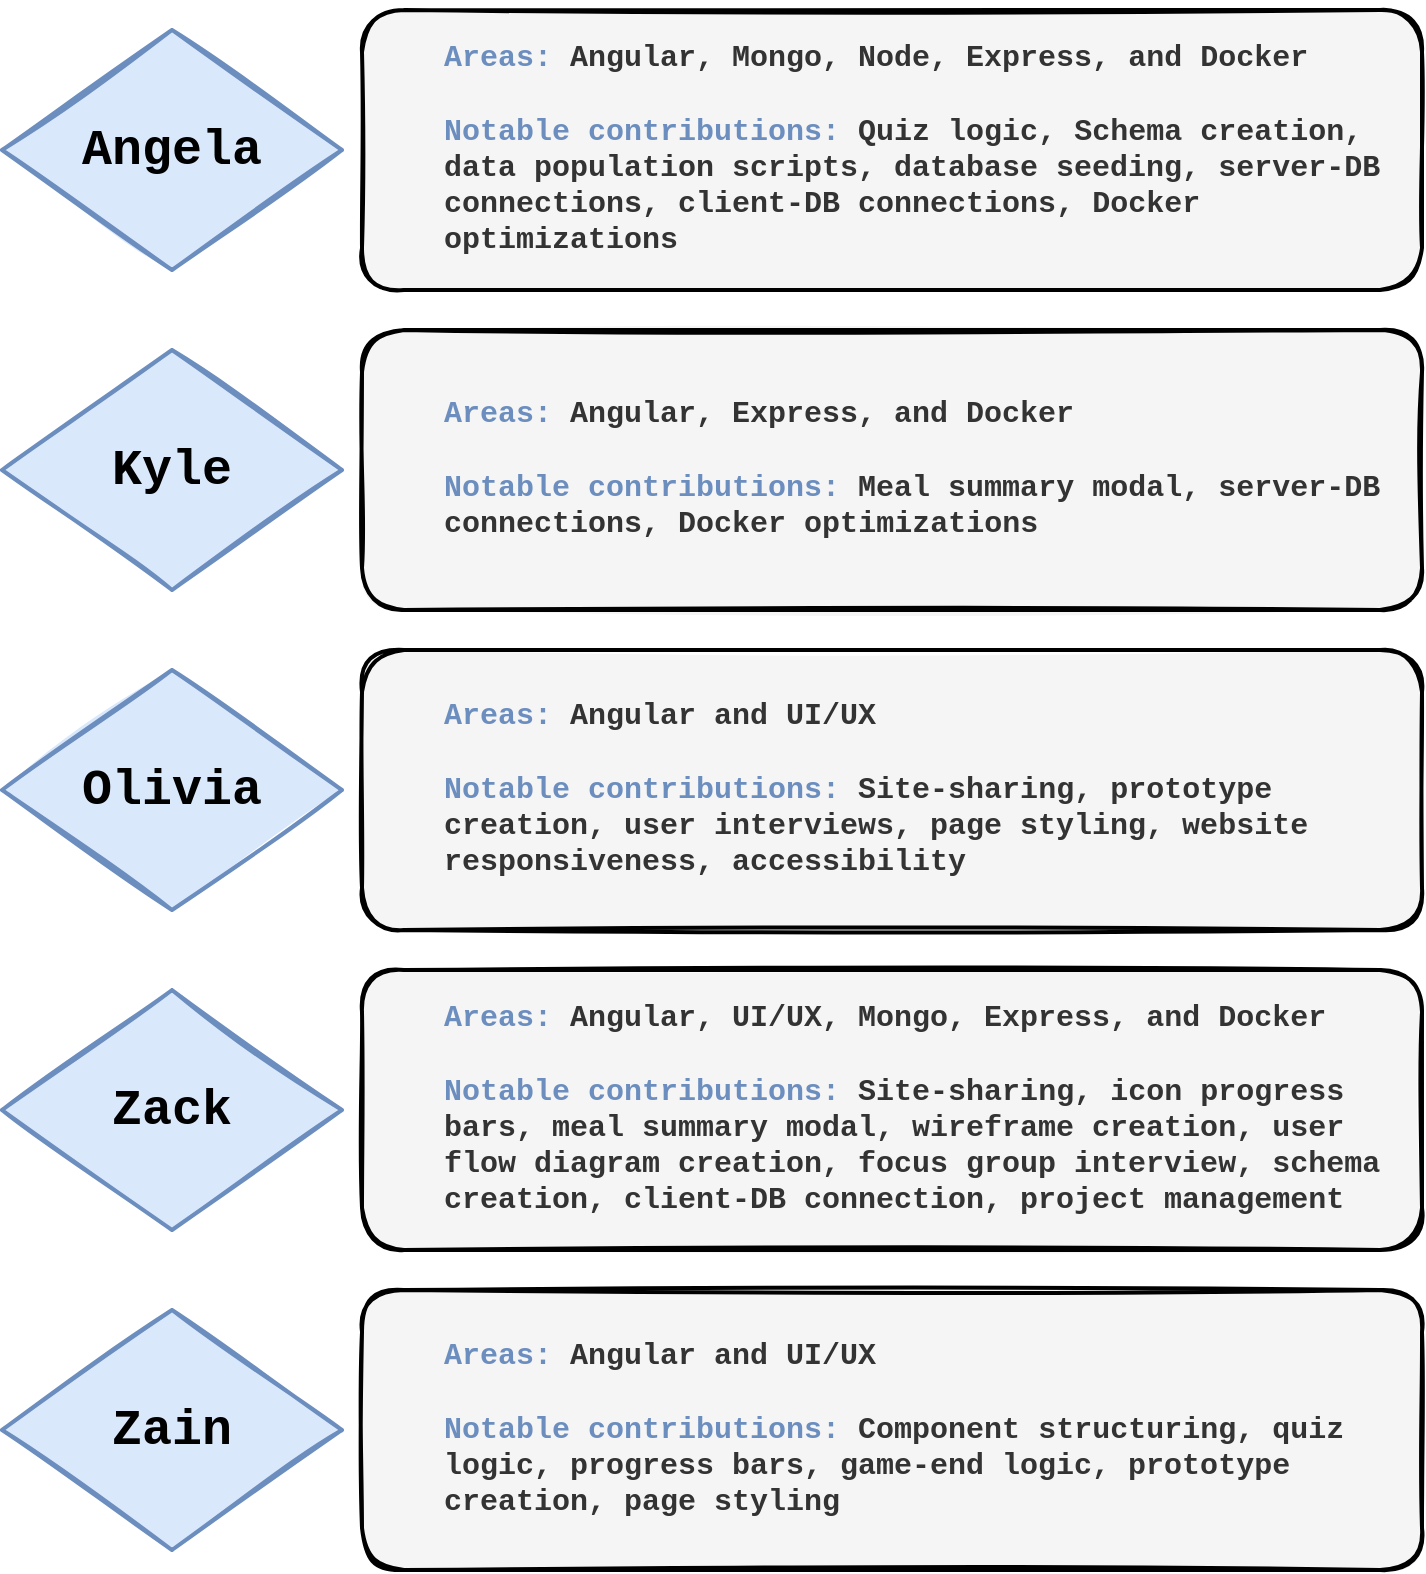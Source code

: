 <mxfile version="14.6.11" type="github">
  <diagram name="Page-1" id="bd83a815-5ea8-2e97-e5ec-87c9f400f2fa">
    <mxGraphModel dx="1422" dy="794" grid="1" gridSize="10" guides="1" tooltips="1" connect="1" arrows="1" fold="1" page="1" pageScale="1.5" pageWidth="1169" pageHeight="826" background="#ffffff" math="0" shadow="0">
      <root>
        <mxCell id="0" style=";html=1;" />
        <mxCell id="1" style=";html=1;" parent="0" />
        <mxCell id="RUw7CSnd8zGIsmcQAsfV-1" value="" style="group" parent="1" vertex="1" connectable="0">
          <mxGeometry x="220" y="280" width="710" height="140" as="geometry" />
        </mxCell>
        <mxCell id="MFCvbXzC6i8i3z5e1wY2-22" value="Angela" style="rhombus;whiteSpace=wrap;html=1;strokeWidth=2;fillWeight=-1;hachureGap=8;fillStyle=solid;fillColor=#dae8fc;sketch=1;strokeColor=#6c8ebf;fontFamily=Courier New;fontSize=25;fontStyle=1" parent="RUw7CSnd8zGIsmcQAsfV-1" vertex="1">
          <mxGeometry y="10" width="170" height="120" as="geometry" />
        </mxCell>
        <mxCell id="MFCvbXzC6i8i3z5e1wY2-23" value="&lt;blockquote style=&quot;margin: 0 0 0 40px ; border: none ; padding: 0px&quot;&gt;&lt;h4 style=&quot;text-align: left ; font-size: 15px&quot;&gt;&lt;span style=&quot;background-color: transparent&quot;&gt;&lt;b&gt;&lt;font color=&quot;#6c8ebf&quot;&gt;Areas:&lt;/font&gt;&lt;/b&gt; Angular, Mongo, Node, Express, and Docker&amp;nbsp;&lt;/span&gt;&lt;/h4&gt;&lt;/blockquote&gt;&lt;blockquote style=&quot;margin: 0 0 0 40px ; border: none ; padding: 0px&quot;&gt;&lt;h4 style=&quot;text-align: left ; font-size: 15px&quot;&gt;&lt;span style=&quot;background-color: transparent&quot;&gt;&lt;b&gt;&lt;font color=&quot;#6c8ebf&quot;&gt;Notable contributions:&lt;/font&gt;&lt;/b&gt; Quiz logic, S&lt;/span&gt;&lt;span id=&quot;docs-internal-guid-f27823e3-7fff-ded0-3d35-f19b5ccfe4a0&quot; style=&quot;background-color: transparent&quot;&gt;&lt;span style=&quot;background-color: transparent ; vertical-align: baseline&quot;&gt;chema creation, data population scripts, database seeding,&amp;nbsp;&lt;/span&gt;&lt;/span&gt;&lt;span id=&quot;docs-internal-guid-c085d38c-7fff-3500-46eb-7625acbe48f7&quot; style=&quot;background-color: transparent&quot;&gt;&lt;span style=&quot;background-color: transparent ; vertical-align: baseline&quot;&gt;server-DB connections, client-DB&amp;nbsp;&lt;/span&gt;&lt;/span&gt;&lt;span id=&quot;docs-internal-guid-3888b3c0-7fff-6b13-a031-0857b978a1e6&quot; style=&quot;background-color: transparent&quot;&gt;&lt;span style=&quot;background-color: transparent ; vertical-align: baseline&quot;&gt;connections, Docker optimizations&lt;/span&gt;&lt;/span&gt;&lt;/h4&gt;&lt;/blockquote&gt;" style="rounded=1;whiteSpace=wrap;html=1;strokeWidth=2;fillWeight=4;hachureGap=8;hachureAngle=45;sketch=1;fontFamily=Courier New;fontSize=25;fillStyle=solid;fillColor=#f5f5f5;fontColor=#333333;" parent="RUw7CSnd8zGIsmcQAsfV-1" vertex="1">
          <mxGeometry x="180" width="530" height="140" as="geometry" />
        </mxCell>
        <mxCell id="RUw7CSnd8zGIsmcQAsfV-2" value="" style="group" parent="1" vertex="1" connectable="0">
          <mxGeometry x="220" y="440" width="710" height="140" as="geometry" />
        </mxCell>
        <mxCell id="RUw7CSnd8zGIsmcQAsfV-3" value="Kyle" style="rhombus;whiteSpace=wrap;html=1;strokeWidth=2;fillWeight=-1;hachureGap=8;fillStyle=solid;fillColor=#dae8fc;sketch=1;strokeColor=#6c8ebf;fontFamily=Courier New;fontSize=25;fontStyle=1" parent="RUw7CSnd8zGIsmcQAsfV-2" vertex="1">
          <mxGeometry y="10" width="170" height="120" as="geometry" />
        </mxCell>
        <mxCell id="RUw7CSnd8zGIsmcQAsfV-4" value="&lt;blockquote style=&quot;margin: 0 0 0 40px ; border: none ; padding: 0px&quot;&gt;&lt;h4 style=&quot;text-align: left ; font-size: 15px&quot;&gt;&lt;span style=&quot;background-color: transparent&quot;&gt;&lt;b&gt;&lt;font color=&quot;#6c8ebf&quot;&gt;Areas:&lt;/font&gt;&lt;/b&gt; Angular, Express, and Docker&amp;nbsp;&lt;/span&gt;&lt;/h4&gt;&lt;/blockquote&gt;&lt;blockquote style=&quot;margin: 0 0 0 40px ; border: none ; padding: 0px&quot;&gt;&lt;h4 style=&quot;text-align: left ; font-size: 15px&quot;&gt;&lt;span style=&quot;background-color: transparent&quot;&gt;&lt;b&gt;&lt;font color=&quot;#6c8ebf&quot;&gt;Notable contributions:&lt;/font&gt;&lt;/b&gt;&amp;nbsp;Meal summary modal, server-DB connections&lt;/span&gt;&lt;span id=&quot;docs-internal-guid-f27823e3-7fff-ded0-3d35-f19b5ccfe4a0&quot; style=&quot;background-color: transparent&quot;&gt;&lt;span style=&quot;background-color: transparent ; vertical-align: baseline&quot;&gt;,&lt;/span&gt;&lt;/span&gt;&lt;span id=&quot;docs-internal-guid-3888b3c0-7fff-6b13-a031-0857b978a1e6&quot; style=&quot;background-color: transparent&quot;&gt;&lt;span style=&quot;background-color: transparent ; vertical-align: baseline&quot;&gt;&amp;nbsp;Docker optimizations&lt;/span&gt;&lt;/span&gt;&lt;/h4&gt;&lt;/blockquote&gt;" style="rounded=1;whiteSpace=wrap;html=1;strokeWidth=2;fillWeight=4;hachureGap=8;hachureAngle=45;sketch=1;fontFamily=Courier New;fontSize=25;fillStyle=solid;fillColor=#f5f5f5;fontColor=#333333;" parent="RUw7CSnd8zGIsmcQAsfV-2" vertex="1">
          <mxGeometry x="180" width="530" height="140" as="geometry" />
        </mxCell>
        <mxCell id="RUw7CSnd8zGIsmcQAsfV-5" value="" style="group" parent="1" vertex="1" connectable="0">
          <mxGeometry x="220" y="600" width="710" height="140" as="geometry" />
        </mxCell>
        <mxCell id="RUw7CSnd8zGIsmcQAsfV-6" value="Olivia" style="rhombus;whiteSpace=wrap;html=1;strokeWidth=2;fillWeight=-1;hachureGap=8;fillStyle=solid;fillColor=#dae8fc;sketch=1;strokeColor=#6c8ebf;fontFamily=Courier New;fontSize=25;fontStyle=1" parent="RUw7CSnd8zGIsmcQAsfV-5" vertex="1">
          <mxGeometry y="10" width="170" height="120" as="geometry" />
        </mxCell>
        <mxCell id="RUw7CSnd8zGIsmcQAsfV-7" value="&lt;blockquote style=&quot;margin: 0 0 0 40px ; border: none ; padding: 0px&quot;&gt;&lt;h4 style=&quot;text-align: left ; font-size: 15px&quot;&gt;&lt;span style=&quot;background-color: transparent&quot;&gt;&lt;b&gt;&lt;font color=&quot;#6c8ebf&quot;&gt;Areas:&lt;/font&gt;&lt;/b&gt; Angular and UI/UX&amp;nbsp;&lt;/span&gt;&lt;/h4&gt;&lt;/blockquote&gt;&lt;blockquote style=&quot;margin: 0 0 0 40px ; border: none ; padding: 0px&quot;&gt;&lt;h4 style=&quot;text-align: left ; font-size: 15px&quot;&gt;&lt;span style=&quot;background-color: transparent&quot;&gt;&lt;b&gt;&lt;font color=&quot;#6c8ebf&quot;&gt;Notable contributions:&lt;/font&gt;&lt;/b&gt;&amp;nbsp;Site-sharing, prototype creation, user interviews, page styling, website responsiveness, accessibility&lt;/span&gt;&lt;/h4&gt;&lt;/blockquote&gt;" style="rounded=1;whiteSpace=wrap;html=1;strokeWidth=2;fillWeight=4;hachureGap=8;hachureAngle=45;sketch=1;fontFamily=Courier New;fontSize=25;fillStyle=solid;fillColor=#f5f5f5;fontColor=#333333;" parent="RUw7CSnd8zGIsmcQAsfV-5" vertex="1">
          <mxGeometry x="180" width="530" height="140" as="geometry" />
        </mxCell>
        <mxCell id="RUw7CSnd8zGIsmcQAsfV-8" value="" style="group" parent="1" vertex="1" connectable="0">
          <mxGeometry x="220" y="760" width="710" height="140" as="geometry" />
        </mxCell>
        <mxCell id="RUw7CSnd8zGIsmcQAsfV-9" value="Zack" style="rhombus;whiteSpace=wrap;html=1;strokeWidth=2;fillWeight=-1;hachureGap=8;fillStyle=solid;fillColor=#dae8fc;sketch=1;strokeColor=#6c8ebf;fontFamily=Courier New;fontSize=25;fontStyle=1" parent="RUw7CSnd8zGIsmcQAsfV-8" vertex="1">
          <mxGeometry y="10" width="170" height="120" as="geometry" />
        </mxCell>
        <mxCell id="RUw7CSnd8zGIsmcQAsfV-10" value="&lt;blockquote style=&quot;margin: 0 0 0 40px ; border: none ; padding: 0px&quot;&gt;&lt;h4 style=&quot;text-align: left ; font-size: 15px&quot;&gt;&lt;span style=&quot;background-color: transparent&quot;&gt;&lt;b&gt;&lt;font color=&quot;#6c8ebf&quot;&gt;Areas:&lt;/font&gt;&lt;/b&gt; Angular, UI/UX, Mongo, Express, and Docker&amp;nbsp;&lt;/span&gt;&lt;/h4&gt;&lt;/blockquote&gt;&lt;blockquote style=&quot;margin: 0 0 0 40px ; border: none ; padding: 0px&quot;&gt;&lt;h4 style=&quot;text-align: left ; font-size: 15px&quot;&gt;&lt;span style=&quot;background-color: transparent&quot;&gt;&lt;b&gt;&lt;font color=&quot;#6c8ebf&quot;&gt;Notable contributions:&lt;/font&gt;&lt;/b&gt;&amp;nbsp;Site-sharing, icon progress bars, meal summary modal, wireframe creation, user flow diagram creation, focus group interview, schema creation, client-DB connection, project management&lt;/span&gt;&lt;/h4&gt;&lt;/blockquote&gt;" style="rounded=1;whiteSpace=wrap;html=1;strokeWidth=2;fillWeight=4;hachureGap=8;hachureAngle=45;sketch=1;fontFamily=Courier New;fontSize=25;fillStyle=solid;fillColor=#f5f5f5;fontColor=#333333;" parent="RUw7CSnd8zGIsmcQAsfV-8" vertex="1">
          <mxGeometry x="180" width="530" height="140" as="geometry" />
        </mxCell>
        <mxCell id="RUw7CSnd8zGIsmcQAsfV-11" value="" style="group" parent="1" vertex="1" connectable="0">
          <mxGeometry x="220" y="920" width="710" height="140" as="geometry" />
        </mxCell>
        <mxCell id="RUw7CSnd8zGIsmcQAsfV-12" value="Zain" style="rhombus;whiteSpace=wrap;html=1;strokeWidth=2;fillWeight=-1;hachureGap=8;fillStyle=solid;fillColor=#dae8fc;sketch=1;strokeColor=#6c8ebf;fontFamily=Courier New;fontSize=25;fontStyle=1" parent="RUw7CSnd8zGIsmcQAsfV-11" vertex="1">
          <mxGeometry y="10" width="170" height="120" as="geometry" />
        </mxCell>
        <mxCell id="RUw7CSnd8zGIsmcQAsfV-13" value="&lt;blockquote style=&quot;margin: 0 0 0 40px ; border: none ; padding: 0px&quot;&gt;&lt;h4 style=&quot;text-align: left ; font-size: 15px&quot;&gt;&lt;span style=&quot;background-color: transparent&quot;&gt;&lt;b&gt;&lt;font color=&quot;#6c8ebf&quot;&gt;Areas:&lt;/font&gt;&lt;/b&gt; Angular and UI/UX&amp;nbsp;&lt;/span&gt;&lt;/h4&gt;&lt;/blockquote&gt;&lt;blockquote style=&quot;margin: 0 0 0 40px ; border: none ; padding: 0px&quot;&gt;&lt;h4 style=&quot;text-align: left ; font-size: 15px&quot;&gt;&lt;span style=&quot;background-color: transparent&quot;&gt;&lt;b&gt;&lt;font color=&quot;#6c8ebf&quot;&gt;Notable contributions:&lt;/font&gt;&lt;/b&gt;&amp;nbsp;Component structuring, quiz logic, progress bars, game-end logic, prototype creation, page styling&lt;/span&gt;&lt;/h4&gt;&lt;/blockquote&gt;" style="rounded=1;whiteSpace=wrap;html=1;strokeWidth=2;fillWeight=4;hachureGap=8;hachureAngle=45;sketch=1;fontFamily=Courier New;fontSize=25;fillStyle=solid;fillColor=#f5f5f5;fontColor=#333333;" parent="RUw7CSnd8zGIsmcQAsfV-11" vertex="1">
          <mxGeometry x="180" width="530" height="140" as="geometry" />
        </mxCell>
      </root>
    </mxGraphModel>
  </diagram>
</mxfile>
